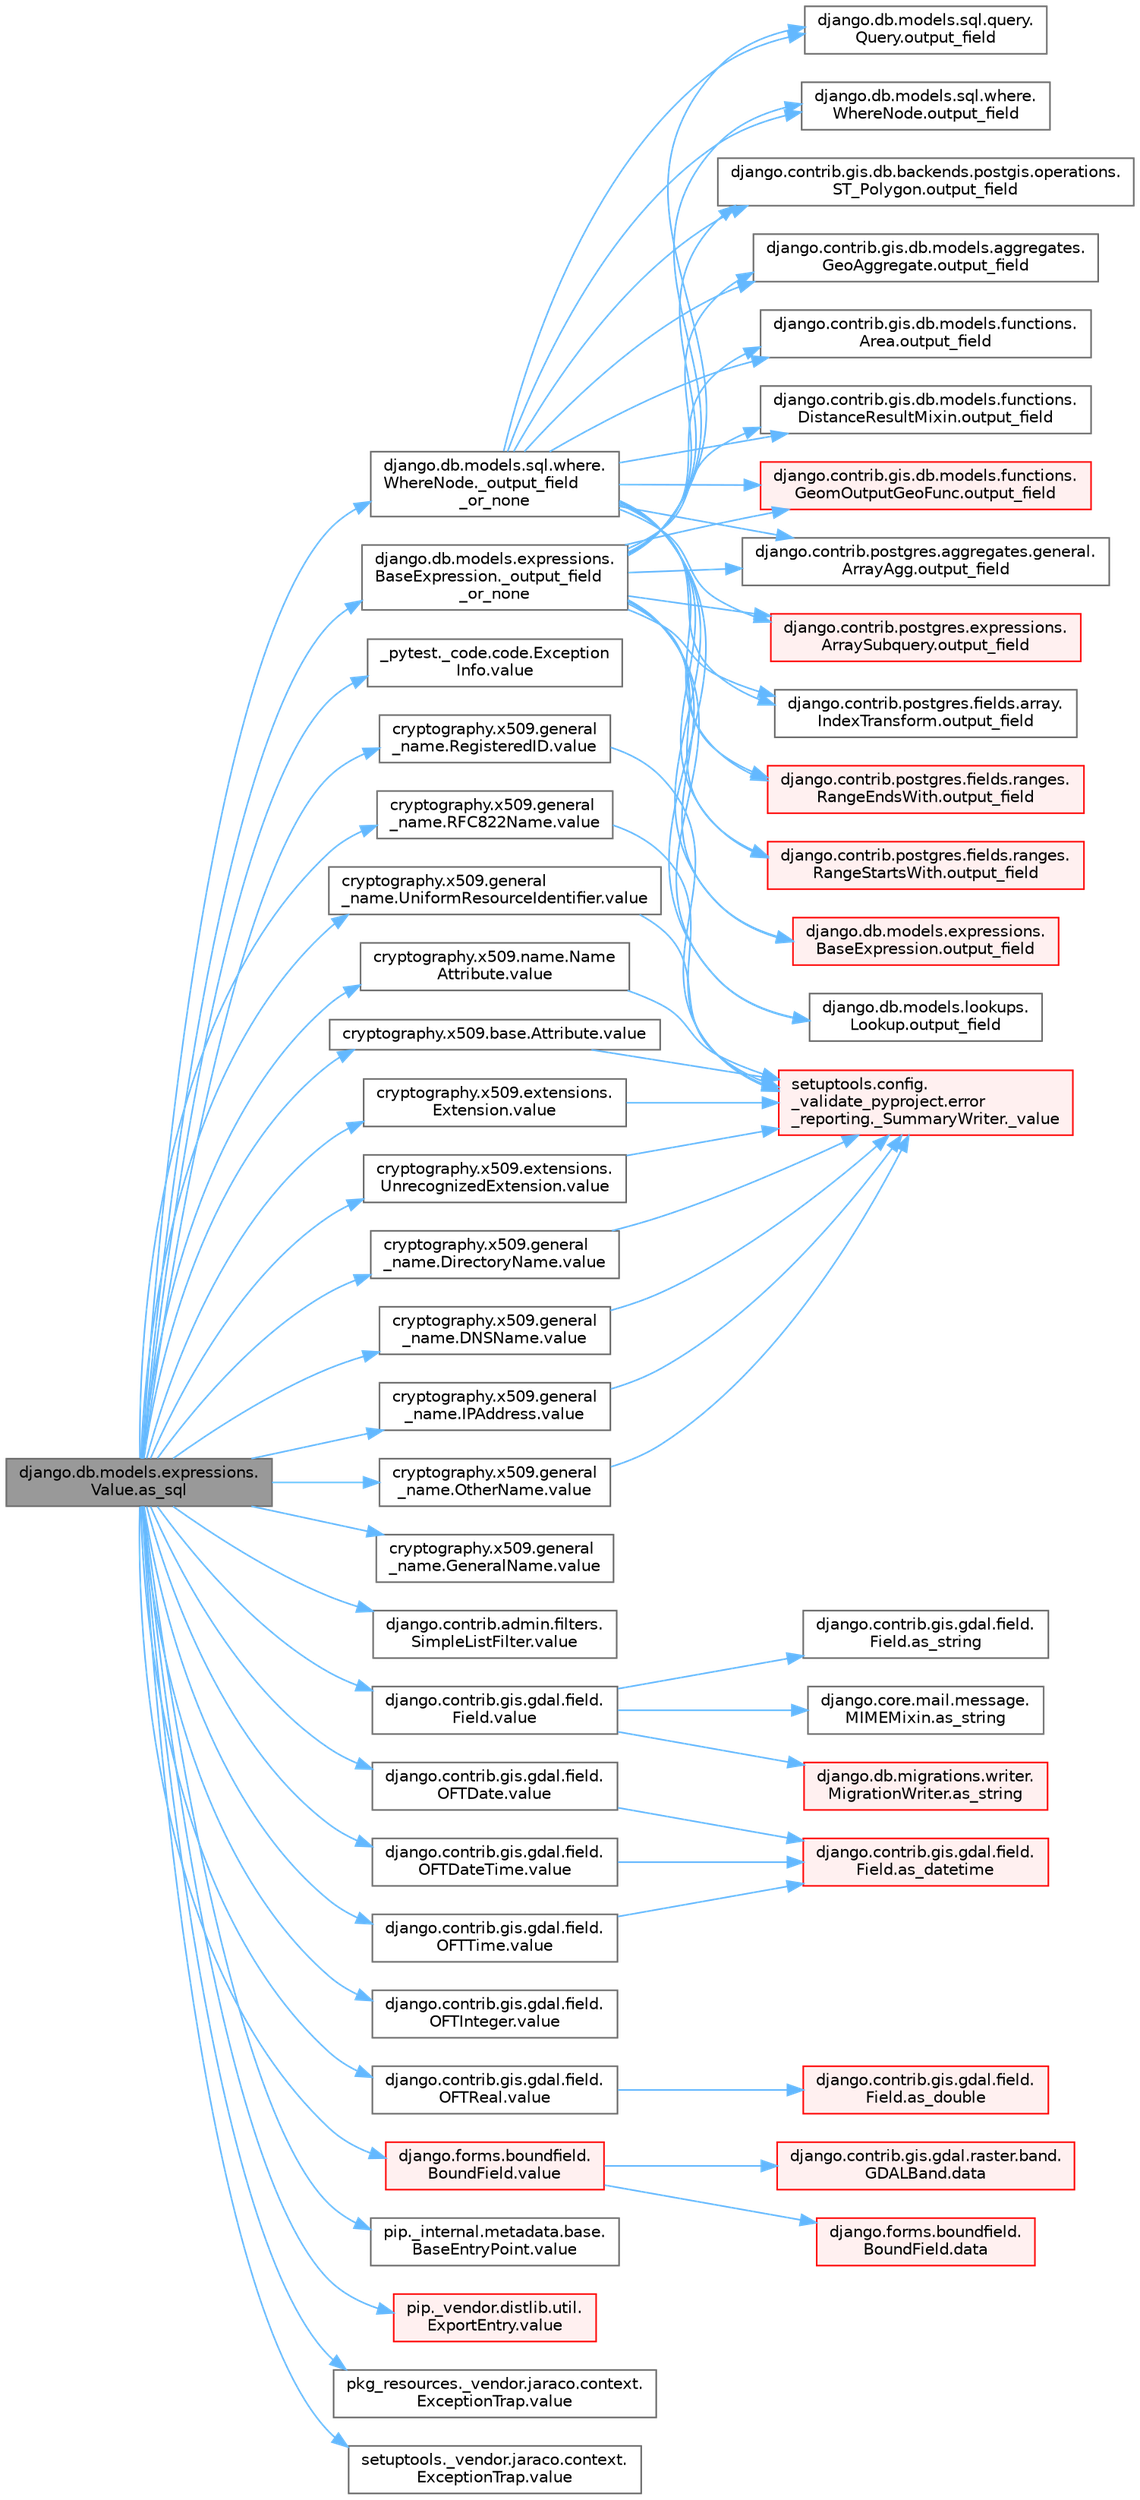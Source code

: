 digraph "django.db.models.expressions.Value.as_sql"
{
 // LATEX_PDF_SIZE
  bgcolor="transparent";
  edge [fontname=Helvetica,fontsize=10,labelfontname=Helvetica,labelfontsize=10];
  node [fontname=Helvetica,fontsize=10,shape=box,height=0.2,width=0.4];
  rankdir="LR";
  Node1 [id="Node000001",label="django.db.models.expressions.\lValue.as_sql",height=0.2,width=0.4,color="gray40", fillcolor="grey60", style="filled", fontcolor="black",tooltip=" "];
  Node1 -> Node2 [id="edge1_Node000001_Node000002",color="steelblue1",style="solid",tooltip=" "];
  Node2 [id="Node000002",label="django.db.models.expressions.\lBaseExpression._output_field\l_or_none",height=0.2,width=0.4,color="grey40", fillcolor="white", style="filled",URL="$classdjango_1_1db_1_1models_1_1expressions_1_1_base_expression.html#aad676f45033740e5caa723ce399f8850",tooltip=" "];
  Node2 -> Node3 [id="edge2_Node000002_Node000003",color="steelblue1",style="solid",tooltip=" "];
  Node3 [id="Node000003",label="django.contrib.gis.db.backends.postgis.operations.\lST_Polygon.output_field",height=0.2,width=0.4,color="grey40", fillcolor="white", style="filled",URL="$classdjango_1_1contrib_1_1gis_1_1db_1_1backends_1_1postgis_1_1operations_1_1_s_t___polygon.html#a4427b1b0cb4e6df4fde6c045c562118a",tooltip=" "];
  Node2 -> Node4 [id="edge3_Node000002_Node000004",color="steelblue1",style="solid",tooltip=" "];
  Node4 [id="Node000004",label="django.contrib.gis.db.models.aggregates.\lGeoAggregate.output_field",height=0.2,width=0.4,color="grey40", fillcolor="white", style="filled",URL="$classdjango_1_1contrib_1_1gis_1_1db_1_1models_1_1aggregates_1_1_geo_aggregate.html#a1f680d71d32335c5854387fa09555108",tooltip=" "];
  Node2 -> Node5 [id="edge4_Node000002_Node000005",color="steelblue1",style="solid",tooltip=" "];
  Node5 [id="Node000005",label="django.contrib.gis.db.models.functions.\lArea.output_field",height=0.2,width=0.4,color="grey40", fillcolor="white", style="filled",URL="$classdjango_1_1contrib_1_1gis_1_1db_1_1models_1_1functions_1_1_area.html#a017724b08cd640b0e7e834e003cc103d",tooltip=" "];
  Node2 -> Node6 [id="edge5_Node000002_Node000006",color="steelblue1",style="solid",tooltip=" "];
  Node6 [id="Node000006",label="django.contrib.gis.db.models.functions.\lDistanceResultMixin.output_field",height=0.2,width=0.4,color="grey40", fillcolor="white", style="filled",URL="$classdjango_1_1contrib_1_1gis_1_1db_1_1models_1_1functions_1_1_distance_result_mixin.html#af219b5c12f89e181ada240244818e239",tooltip=" "];
  Node2 -> Node7 [id="edge6_Node000002_Node000007",color="steelblue1",style="solid",tooltip=" "];
  Node7 [id="Node000007",label="django.contrib.gis.db.models.functions.\lGeomOutputGeoFunc.output_field",height=0.2,width=0.4,color="red", fillcolor="#FFF0F0", style="filled",URL="$classdjango_1_1contrib_1_1gis_1_1db_1_1models_1_1functions_1_1_geom_output_geo_func.html#a55415993f9af0a2cbde3681557342482",tooltip=" "];
  Node2 -> Node9 [id="edge7_Node000002_Node000009",color="steelblue1",style="solid",tooltip=" "];
  Node9 [id="Node000009",label="django.contrib.postgres.aggregates.general.\lArrayAgg.output_field",height=0.2,width=0.4,color="grey40", fillcolor="white", style="filled",URL="$classdjango_1_1contrib_1_1postgres_1_1aggregates_1_1general_1_1_array_agg.html#a845ed6cbbb6d6fe470d9478934ade450",tooltip=" "];
  Node2 -> Node10 [id="edge8_Node000002_Node000010",color="steelblue1",style="solid",tooltip=" "];
  Node10 [id="Node000010",label="django.contrib.postgres.expressions.\lArraySubquery.output_field",height=0.2,width=0.4,color="red", fillcolor="#FFF0F0", style="filled",URL="$classdjango_1_1contrib_1_1postgres_1_1expressions_1_1_array_subquery.html#adfc4d450008ff7b23517e73cbd1ad172",tooltip=" "];
  Node2 -> Node14 [id="edge9_Node000002_Node000014",color="steelblue1",style="solid",tooltip=" "];
  Node14 [id="Node000014",label="django.contrib.postgres.fields.array.\lIndexTransform.output_field",height=0.2,width=0.4,color="grey40", fillcolor="white", style="filled",URL="$classdjango_1_1contrib_1_1postgres_1_1fields_1_1array_1_1_index_transform.html#ae3ca901f64e761da8d9dff087275f9ef",tooltip=" "];
  Node2 -> Node15 [id="edge10_Node000002_Node000015",color="steelblue1",style="solid",tooltip=" "];
  Node15 [id="Node000015",label="django.contrib.postgres.fields.ranges.\lRangeEndsWith.output_field",height=0.2,width=0.4,color="red", fillcolor="#FFF0F0", style="filled",URL="$classdjango_1_1contrib_1_1postgres_1_1fields_1_1ranges_1_1_range_ends_with.html#ab81e75d2435974b6171ddb1cbce4ebd9",tooltip=" "];
  Node2 -> Node258 [id="edge11_Node000002_Node000258",color="steelblue1",style="solid",tooltip=" "];
  Node258 [id="Node000258",label="django.contrib.postgres.fields.ranges.\lRangeStartsWith.output_field",height=0.2,width=0.4,color="red", fillcolor="#FFF0F0", style="filled",URL="$classdjango_1_1contrib_1_1postgres_1_1fields_1_1ranges_1_1_range_starts_with.html#a4e864cbda43e695a0ae6b2c3b4ced157",tooltip=" "];
  Node2 -> Node259 [id="edge12_Node000002_Node000259",color="steelblue1",style="solid",tooltip=" "];
  Node259 [id="Node000259",label="django.db.models.expressions.\lBaseExpression.output_field",height=0.2,width=0.4,color="red", fillcolor="#FFF0F0", style="filled",URL="$classdjango_1_1db_1_1models_1_1expressions_1_1_base_expression.html#a7f0982cb1de5cdeaa7f043c3ae611a6d",tooltip=" "];
  Node2 -> Node1436 [id="edge13_Node000002_Node001436",color="steelblue1",style="solid",tooltip=" "];
  Node1436 [id="Node001436",label="django.db.models.lookups.\lLookup.output_field",height=0.2,width=0.4,color="grey40", fillcolor="white", style="filled",URL="$classdjango_1_1db_1_1models_1_1lookups_1_1_lookup.html#ac5f7b4f3c6722942ef415a8f83b98745",tooltip=" "];
  Node2 -> Node1437 [id="edge14_Node000002_Node001437",color="steelblue1",style="solid",tooltip=" "];
  Node1437 [id="Node001437",label="django.db.models.sql.query.\lQuery.output_field",height=0.2,width=0.4,color="grey40", fillcolor="white", style="filled",URL="$classdjango_1_1db_1_1models_1_1sql_1_1query_1_1_query.html#a53ec5a7472740d502ccbe1a6e526aa26",tooltip=" "];
  Node2 -> Node1438 [id="edge15_Node000002_Node001438",color="steelblue1",style="solid",tooltip=" "];
  Node1438 [id="Node001438",label="django.db.models.sql.where.\lWhereNode.output_field",height=0.2,width=0.4,color="grey40", fillcolor="white", style="filled",URL="$classdjango_1_1db_1_1models_1_1sql_1_1where_1_1_where_node.html#ac9648ee33da9c2746f6ca859befdf6b2",tooltip=" "];
  Node1 -> Node4527 [id="edge16_Node000001_Node004527",color="steelblue1",style="solid",tooltip=" "];
  Node4527 [id="Node004527",label="django.db.models.sql.where.\lWhereNode._output_field\l_or_none",height=0.2,width=0.4,color="grey40", fillcolor="white", style="filled",URL="$classdjango_1_1db_1_1models_1_1sql_1_1where_1_1_where_node.html#ae254158229b805bdfd81f2be6b2fe44b",tooltip=" "];
  Node4527 -> Node3 [id="edge17_Node004527_Node000003",color="steelblue1",style="solid",tooltip=" "];
  Node4527 -> Node4 [id="edge18_Node004527_Node000004",color="steelblue1",style="solid",tooltip=" "];
  Node4527 -> Node5 [id="edge19_Node004527_Node000005",color="steelblue1",style="solid",tooltip=" "];
  Node4527 -> Node6 [id="edge20_Node004527_Node000006",color="steelblue1",style="solid",tooltip=" "];
  Node4527 -> Node7 [id="edge21_Node004527_Node000007",color="steelblue1",style="solid",tooltip=" "];
  Node4527 -> Node9 [id="edge22_Node004527_Node000009",color="steelblue1",style="solid",tooltip=" "];
  Node4527 -> Node10 [id="edge23_Node004527_Node000010",color="steelblue1",style="solid",tooltip=" "];
  Node4527 -> Node14 [id="edge24_Node004527_Node000014",color="steelblue1",style="solid",tooltip=" "];
  Node4527 -> Node15 [id="edge25_Node004527_Node000015",color="steelblue1",style="solid",tooltip=" "];
  Node4527 -> Node258 [id="edge26_Node004527_Node000258",color="steelblue1",style="solid",tooltip=" "];
  Node4527 -> Node259 [id="edge27_Node004527_Node000259",color="steelblue1",style="solid",tooltip=" "];
  Node4527 -> Node1436 [id="edge28_Node004527_Node001436",color="steelblue1",style="solid",tooltip=" "];
  Node4527 -> Node1437 [id="edge29_Node004527_Node001437",color="steelblue1",style="solid",tooltip=" "];
  Node4527 -> Node1438 [id="edge30_Node004527_Node001438",color="steelblue1",style="solid",tooltip=" "];
  Node1 -> Node433 [id="edge31_Node000001_Node000433",color="steelblue1",style="solid",tooltip=" "];
  Node433 [id="Node000433",label="_pytest._code.code.Exception\lInfo.value",height=0.2,width=0.4,color="grey40", fillcolor="white", style="filled",URL="$class__pytest_1_1__code_1_1code_1_1_exception_info.html#a65675b4b4254ece8c2b96f442ffa6a75",tooltip=" "];
  Node1 -> Node434 [id="edge32_Node000001_Node000434",color="steelblue1",style="solid",tooltip=" "];
  Node434 [id="Node000434",label="cryptography.x509.base.Attribute.value",height=0.2,width=0.4,color="grey40", fillcolor="white", style="filled",URL="$classcryptography_1_1x509_1_1base_1_1_attribute.html#a60472bf1e6c7d1a19111b910c23c097a",tooltip=" "];
  Node434 -> Node435 [id="edge33_Node000434_Node000435",color="steelblue1",style="solid",tooltip=" "];
  Node435 [id="Node000435",label="setuptools.config.\l_validate_pyproject.error\l_reporting._SummaryWriter._value",height=0.2,width=0.4,color="red", fillcolor="#FFF0F0", style="filled",URL="$classsetuptools_1_1config_1_1__validate__pyproject_1_1error__reporting_1_1___summary_writer.html#a28d60532640e0f6e9f0a8fe8ea5ca0bb",tooltip=" "];
  Node1 -> Node438 [id="edge34_Node000001_Node000438",color="steelblue1",style="solid",tooltip=" "];
  Node438 [id="Node000438",label="cryptography.x509.extensions.\lExtension.value",height=0.2,width=0.4,color="grey40", fillcolor="white", style="filled",URL="$classcryptography_1_1x509_1_1extensions_1_1_extension.html#a8c49255768af4af1c07670fd09fe42a7",tooltip=" "];
  Node438 -> Node435 [id="edge35_Node000438_Node000435",color="steelblue1",style="solid",tooltip=" "];
  Node1 -> Node439 [id="edge36_Node000001_Node000439",color="steelblue1",style="solid",tooltip=" "];
  Node439 [id="Node000439",label="cryptography.x509.extensions.\lUnrecognizedExtension.value",height=0.2,width=0.4,color="grey40", fillcolor="white", style="filled",URL="$classcryptography_1_1x509_1_1extensions_1_1_unrecognized_extension.html#a9992d78623e649a72caf3f3ce5a2c0f9",tooltip=" "];
  Node439 -> Node435 [id="edge37_Node000439_Node000435",color="steelblue1",style="solid",tooltip=" "];
  Node1 -> Node440 [id="edge38_Node000001_Node000440",color="steelblue1",style="solid",tooltip=" "];
  Node440 [id="Node000440",label="cryptography.x509.general\l_name.DirectoryName.value",height=0.2,width=0.4,color="grey40", fillcolor="white", style="filled",URL="$classcryptography_1_1x509_1_1general__name_1_1_directory_name.html#a68ccf077d3347ac26ff3c85cb234c9fe",tooltip=" "];
  Node440 -> Node435 [id="edge39_Node000440_Node000435",color="steelblue1",style="solid",tooltip=" "];
  Node1 -> Node441 [id="edge40_Node000001_Node000441",color="steelblue1",style="solid",tooltip=" "];
  Node441 [id="Node000441",label="cryptography.x509.general\l_name.DNSName.value",height=0.2,width=0.4,color="grey40", fillcolor="white", style="filled",URL="$classcryptography_1_1x509_1_1general__name_1_1_d_n_s_name.html#a93b054a2226f3b5f15aa11e51e8b2357",tooltip=" "];
  Node441 -> Node435 [id="edge41_Node000441_Node000435",color="steelblue1",style="solid",tooltip=" "];
  Node1 -> Node442 [id="edge42_Node000001_Node000442",color="steelblue1",style="solid",tooltip=" "];
  Node442 [id="Node000442",label="cryptography.x509.general\l_name.GeneralName.value",height=0.2,width=0.4,color="grey40", fillcolor="white", style="filled",URL="$classcryptography_1_1x509_1_1general__name_1_1_general_name.html#a6eebdc32cba49fb672f0904be4be684a",tooltip=" "];
  Node1 -> Node443 [id="edge43_Node000001_Node000443",color="steelblue1",style="solid",tooltip=" "];
  Node443 [id="Node000443",label="cryptography.x509.general\l_name.IPAddress.value",height=0.2,width=0.4,color="grey40", fillcolor="white", style="filled",URL="$classcryptography_1_1x509_1_1general__name_1_1_i_p_address.html#a514cf4d34f9d4eac1db384e30bfd545c",tooltip=" "];
  Node443 -> Node435 [id="edge44_Node000443_Node000435",color="steelblue1",style="solid",tooltip=" "];
  Node1 -> Node444 [id="edge45_Node000001_Node000444",color="steelblue1",style="solid",tooltip=" "];
  Node444 [id="Node000444",label="cryptography.x509.general\l_name.OtherName.value",height=0.2,width=0.4,color="grey40", fillcolor="white", style="filled",URL="$classcryptography_1_1x509_1_1general__name_1_1_other_name.html#adc049986474090e83a8ff9ed596f53f6",tooltip=" "];
  Node444 -> Node435 [id="edge46_Node000444_Node000435",color="steelblue1",style="solid",tooltip=" "];
  Node1 -> Node445 [id="edge47_Node000001_Node000445",color="steelblue1",style="solid",tooltip=" "];
  Node445 [id="Node000445",label="cryptography.x509.general\l_name.RegisteredID.value",height=0.2,width=0.4,color="grey40", fillcolor="white", style="filled",URL="$classcryptography_1_1x509_1_1general__name_1_1_registered_i_d.html#a54915bad33598e65e1299ae76700053c",tooltip=" "];
  Node445 -> Node435 [id="edge48_Node000445_Node000435",color="steelblue1",style="solid",tooltip=" "];
  Node1 -> Node446 [id="edge49_Node000001_Node000446",color="steelblue1",style="solid",tooltip=" "];
  Node446 [id="Node000446",label="cryptography.x509.general\l_name.RFC822Name.value",height=0.2,width=0.4,color="grey40", fillcolor="white", style="filled",URL="$classcryptography_1_1x509_1_1general__name_1_1_r_f_c822_name.html#a63c29183b28ccc19efeb5894b261e70d",tooltip=" "];
  Node446 -> Node435 [id="edge50_Node000446_Node000435",color="steelblue1",style="solid",tooltip=" "];
  Node1 -> Node447 [id="edge51_Node000001_Node000447",color="steelblue1",style="solid",tooltip=" "];
  Node447 [id="Node000447",label="cryptography.x509.general\l_name.UniformResourceIdentifier.value",height=0.2,width=0.4,color="grey40", fillcolor="white", style="filled",URL="$classcryptography_1_1x509_1_1general__name_1_1_uniform_resource_identifier.html#a62c2508b5e9961e78426b268e20f412f",tooltip=" "];
  Node447 -> Node435 [id="edge52_Node000447_Node000435",color="steelblue1",style="solid",tooltip=" "];
  Node1 -> Node448 [id="edge53_Node000001_Node000448",color="steelblue1",style="solid",tooltip=" "];
  Node448 [id="Node000448",label="cryptography.x509.name.Name\lAttribute.value",height=0.2,width=0.4,color="grey40", fillcolor="white", style="filled",URL="$classcryptography_1_1x509_1_1name_1_1_name_attribute.html#af39a23a036a8c8a731fb74018c6c58f7",tooltip=" "];
  Node448 -> Node435 [id="edge54_Node000448_Node000435",color="steelblue1",style="solid",tooltip=" "];
  Node1 -> Node449 [id="edge55_Node000001_Node000449",color="steelblue1",style="solid",tooltip=" "];
  Node449 [id="Node000449",label="django.contrib.admin.filters.\lSimpleListFilter.value",height=0.2,width=0.4,color="grey40", fillcolor="white", style="filled",URL="$classdjango_1_1contrib_1_1admin_1_1filters_1_1_simple_list_filter.html#aefe5c6c5478d3d2560a882cadc9e7649",tooltip=" "];
  Node1 -> Node450 [id="edge56_Node000001_Node000450",color="steelblue1",style="solid",tooltip=" "];
  Node450 [id="Node000450",label="django.contrib.gis.gdal.field.\lField.value",height=0.2,width=0.4,color="grey40", fillcolor="white", style="filled",URL="$classdjango_1_1contrib_1_1gis_1_1gdal_1_1field_1_1_field.html#a0534fa49aaead023461bb9458776c33c",tooltip=" "];
  Node450 -> Node451 [id="edge57_Node000450_Node000451",color="steelblue1",style="solid",tooltip=" "];
  Node451 [id="Node000451",label="django.contrib.gis.gdal.field.\lField.as_string",height=0.2,width=0.4,color="grey40", fillcolor="white", style="filled",URL="$classdjango_1_1contrib_1_1gis_1_1gdal_1_1field_1_1_field.html#aa37958814c801a9690b6b9772d8a5b79",tooltip=" "];
  Node450 -> Node452 [id="edge58_Node000450_Node000452",color="steelblue1",style="solid",tooltip=" "];
  Node452 [id="Node000452",label="django.core.mail.message.\lMIMEMixin.as_string",height=0.2,width=0.4,color="grey40", fillcolor="white", style="filled",URL="$classdjango_1_1core_1_1mail_1_1message_1_1_m_i_m_e_mixin.html#a5a8dae67cb420cf97d6906cdd6d9efee",tooltip=" "];
  Node450 -> Node453 [id="edge59_Node000450_Node000453",color="steelblue1",style="solid",tooltip=" "];
  Node453 [id="Node000453",label="django.db.migrations.writer.\lMigrationWriter.as_string",height=0.2,width=0.4,color="red", fillcolor="#FFF0F0", style="filled",URL="$classdjango_1_1db_1_1migrations_1_1writer_1_1_migration_writer.html#a4cf831cf0ce1f20f21c7e5ce5ec60980",tooltip=" "];
  Node1 -> Node457 [id="edge60_Node000001_Node000457",color="steelblue1",style="solid",tooltip=" "];
  Node457 [id="Node000457",label="django.contrib.gis.gdal.field.\lOFTDate.value",height=0.2,width=0.4,color="grey40", fillcolor="white", style="filled",URL="$classdjango_1_1contrib_1_1gis_1_1gdal_1_1field_1_1_o_f_t_date.html#a1b70bed1d73b01c2dbbb215c85f318b1",tooltip=" "];
  Node457 -> Node458 [id="edge61_Node000457_Node000458",color="steelblue1",style="solid",tooltip=" "];
  Node458 [id="Node000458",label="django.contrib.gis.gdal.field.\lField.as_datetime",height=0.2,width=0.4,color="red", fillcolor="#FFF0F0", style="filled",URL="$classdjango_1_1contrib_1_1gis_1_1gdal_1_1field_1_1_field.html#a66edb3de23b3eb15d37281d1ff10fe08",tooltip=" "];
  Node1 -> Node462 [id="edge62_Node000001_Node000462",color="steelblue1",style="solid",tooltip=" "];
  Node462 [id="Node000462",label="django.contrib.gis.gdal.field.\lOFTDateTime.value",height=0.2,width=0.4,color="grey40", fillcolor="white", style="filled",URL="$classdjango_1_1contrib_1_1gis_1_1gdal_1_1field_1_1_o_f_t_date_time.html#a90dc99581d0efab92ef193eaea54300e",tooltip=" "];
  Node462 -> Node458 [id="edge63_Node000462_Node000458",color="steelblue1",style="solid",tooltip=" "];
  Node1 -> Node463 [id="edge64_Node000001_Node000463",color="steelblue1",style="solid",tooltip=" "];
  Node463 [id="Node000463",label="django.contrib.gis.gdal.field.\lOFTInteger.value",height=0.2,width=0.4,color="grey40", fillcolor="white", style="filled",URL="$classdjango_1_1contrib_1_1gis_1_1gdal_1_1field_1_1_o_f_t_integer.html#ae8b59256eee84f0198bfe27ae73c2f40",tooltip=" "];
  Node1 -> Node464 [id="edge65_Node000001_Node000464",color="steelblue1",style="solid",tooltip=" "];
  Node464 [id="Node000464",label="django.contrib.gis.gdal.field.\lOFTReal.value",height=0.2,width=0.4,color="grey40", fillcolor="white", style="filled",URL="$classdjango_1_1contrib_1_1gis_1_1gdal_1_1field_1_1_o_f_t_real.html#af38e5fdd4622d4f12649b8b882dae3c9",tooltip=" "];
  Node464 -> Node465 [id="edge66_Node000464_Node000465",color="steelblue1",style="solid",tooltip=" "];
  Node465 [id="Node000465",label="django.contrib.gis.gdal.field.\lField.as_double",height=0.2,width=0.4,color="red", fillcolor="#FFF0F0", style="filled",URL="$classdjango_1_1contrib_1_1gis_1_1gdal_1_1field_1_1_field.html#a734b69fcf982104ea1e53b2b4857b885",tooltip=" "];
  Node1 -> Node466 [id="edge67_Node000001_Node000466",color="steelblue1",style="solid",tooltip=" "];
  Node466 [id="Node000466",label="django.contrib.gis.gdal.field.\lOFTTime.value",height=0.2,width=0.4,color="grey40", fillcolor="white", style="filled",URL="$classdjango_1_1contrib_1_1gis_1_1gdal_1_1field_1_1_o_f_t_time.html#a5409d5a314e03fe5dec94170182a1942",tooltip=" "];
  Node466 -> Node458 [id="edge68_Node000466_Node000458",color="steelblue1",style="solid",tooltip=" "];
  Node1 -> Node467 [id="edge69_Node000001_Node000467",color="steelblue1",style="solid",tooltip=" "];
  Node467 [id="Node000467",label="django.forms.boundfield.\lBoundField.value",height=0.2,width=0.4,color="red", fillcolor="#FFF0F0", style="filled",URL="$classdjango_1_1forms_1_1boundfield_1_1_bound_field.html#a477fc97c541321eb1218c4287678ce5e",tooltip=" "];
  Node467 -> Node159 [id="edge70_Node000467_Node000159",color="steelblue1",style="solid",tooltip=" "];
  Node159 [id="Node000159",label="django.contrib.gis.gdal.raster.band.\lGDALBand.data",height=0.2,width=0.4,color="red", fillcolor="#FFF0F0", style="filled",URL="$classdjango_1_1contrib_1_1gis_1_1gdal_1_1raster_1_1band_1_1_g_d_a_l_band.html#a5d37dc4c4d5a50a21b75460e75f9ee4d",tooltip=" "];
  Node467 -> Node468 [id="edge71_Node000467_Node000468",color="steelblue1",style="solid",tooltip=" "];
  Node468 [id="Node000468",label="django.forms.boundfield.\lBoundField.data",height=0.2,width=0.4,color="red", fillcolor="#FFF0F0", style="filled",URL="$classdjango_1_1forms_1_1boundfield_1_1_bound_field.html#ad38e19a5099c352218e82322f47b020c",tooltip=" "];
  Node1 -> Node637 [id="edge72_Node000001_Node000637",color="steelblue1",style="solid",tooltip=" "];
  Node637 [id="Node000637",label="pip._internal.metadata.base.\lBaseEntryPoint.value",height=0.2,width=0.4,color="grey40", fillcolor="white", style="filled",URL="$classpip_1_1__internal_1_1metadata_1_1base_1_1_base_entry_point.html#a446ba6422d9cd9c14da8fdd2cbb91a25",tooltip=" "];
  Node1 -> Node638 [id="edge73_Node000001_Node000638",color="steelblue1",style="solid",tooltip=" "];
  Node638 [id="Node000638",label="pip._vendor.distlib.util.\lExportEntry.value",height=0.2,width=0.4,color="red", fillcolor="#FFF0F0", style="filled",URL="$classpip_1_1__vendor_1_1distlib_1_1util_1_1_export_entry.html#a7c58cd5235937bd538b1c0583bd51fda",tooltip=" "];
  Node1 -> Node641 [id="edge74_Node000001_Node000641",color="steelblue1",style="solid",tooltip=" "];
  Node641 [id="Node000641",label="pkg_resources._vendor.jaraco.context.\lExceptionTrap.value",height=0.2,width=0.4,color="grey40", fillcolor="white", style="filled",URL="$classpkg__resources_1_1__vendor_1_1jaraco_1_1context_1_1_exception_trap.html#a39fb0ebf79a980f43ac06486340130e5",tooltip=" "];
  Node1 -> Node642 [id="edge75_Node000001_Node000642",color="steelblue1",style="solid",tooltip=" "];
  Node642 [id="Node000642",label="setuptools._vendor.jaraco.context.\lExceptionTrap.value",height=0.2,width=0.4,color="grey40", fillcolor="white", style="filled",URL="$classsetuptools_1_1__vendor_1_1jaraco_1_1context_1_1_exception_trap.html#a92eaef82df6b864df0489085d65435f1",tooltip=" "];
}
